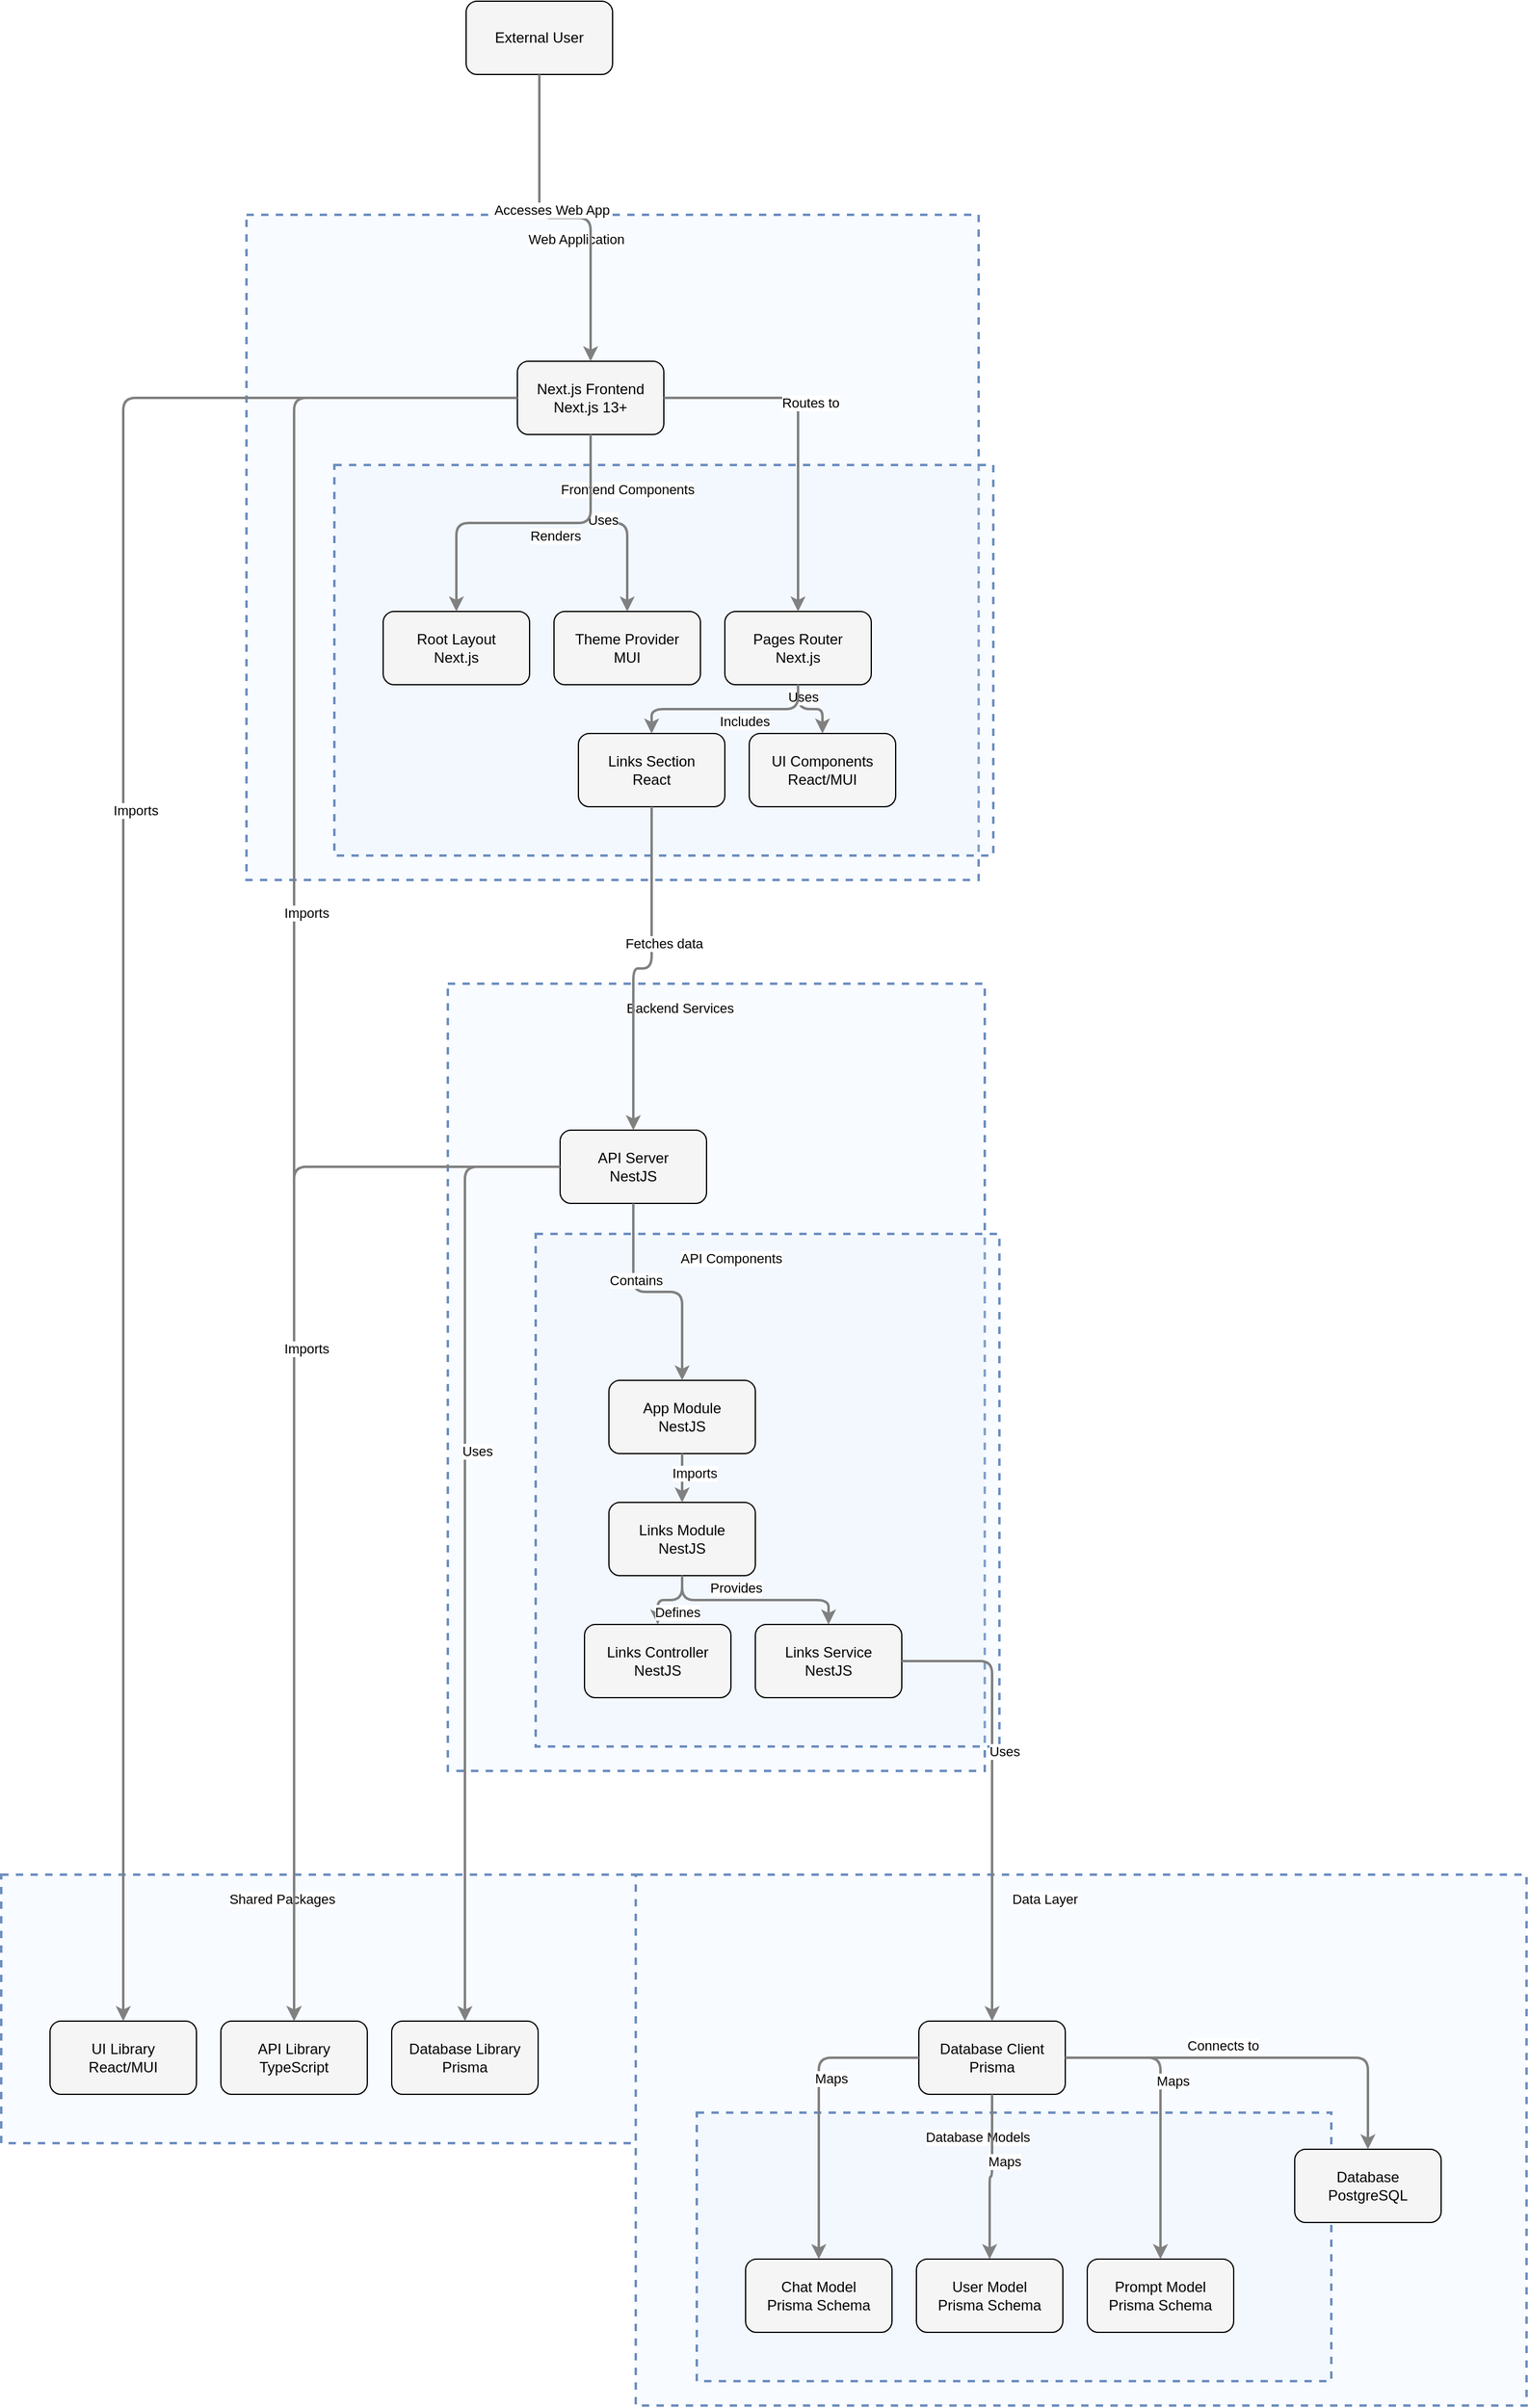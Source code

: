 <?xml version="1.0" encoding="UTF-8"?>
      <mxfile version="14.6.5" type="device">
        <diagram id="codeviz-diagram" name="System Diagram">
          <mxGraphModel dx="1000" dy="1000" grid="1" gridSize="10" guides="1" tooltips="1" connect="1" arrows="1" fold="1" page="1" pageScale="1" pageWidth="1169" pageHeight="827" math="0" shadow="0">
            <root>
              <mxCell id="0"/>
              <mxCell id="1" parent="0"/>
              <mxCell id="subGraph4" value="" style="html=1;whiteSpace=wrap;container=1;fillColor=#dae8fc;strokeColor=#6c8ebf;dashed=1;fillOpacity=20;strokeWidth=2;containerType=none;recursiveResize=0;movable=1;resizable=1;autosize=0;dropTarget=0" vertex="1" parent="subGraph5">
                <mxGeometry x="50" y="195" width="520" height="220" as="geometry"/>
              </mxCell>
              <mxCell id="subGraph4_label" value="Database Models" style="edgeLabel;html=1;align=center;verticalAlign=middle;resizable=0;labelBackgroundColor=white;spacing=5" vertex="1" parent="subGraph5">
                <mxGeometry x="58" y="203" width="444" height="24" as="geometry"/>
              </mxCell>
<mxCell id="subGraph2" value="" style="html=1;whiteSpace=wrap;container=1;fillColor=#dae8fc;strokeColor=#6c8ebf;dashed=1;fillOpacity=20;strokeWidth=2;containerType=none;recursiveResize=0;movable=1;resizable=1;autosize=0;dropTarget=0" vertex="1" parent="subGraph3">
                <mxGeometry x="72" y="205" width="380" height="420" as="geometry"/>
              </mxCell>
              <mxCell id="subGraph2_label" value="API Components" style="edgeLabel;html=1;align=center;verticalAlign=middle;resizable=0;labelBackgroundColor=white;spacing=5" vertex="1" parent="subGraph3">
                <mxGeometry x="80" y="213" width="304" height="24" as="geometry"/>
              </mxCell>
<mxCell id="subGraph0" value="" style="html=1;whiteSpace=wrap;container=1;fillColor=#dae8fc;strokeColor=#6c8ebf;dashed=1;fillOpacity=20;strokeWidth=2;containerType=none;recursiveResize=0;movable=1;resizable=1;autosize=0;dropTarget=0" vertex="1" parent="subGraph1">
                <mxGeometry x="72" y="205" width="540" height="320" as="geometry"/>
              </mxCell>
              <mxCell id="subGraph0_label" value="Frontend Components" style="edgeLabel;html=1;align=center;verticalAlign=middle;resizable=0;labelBackgroundColor=white;spacing=5" vertex="1" parent="subGraph1">
                <mxGeometry x="80" y="213" width="464" height="24" as="geometry"/>
              </mxCell>
<mxCell id="subGraph6" value="" style="html=1;whiteSpace=wrap;container=1;fillColor=#dae8fc;strokeColor=#6c8ebf;dashed=1;fillOpacity=20;strokeWidth=2;containerType=none;recursiveResize=0;movable=1;resizable=1;autosize=0;dropTarget=0" vertex="1" parent="1">
                <mxGeometry x="22" y="1547" width="520" height="220" as="geometry"/>
              </mxCell>
              <mxCell id="subGraph6_label" value="Shared Packages" style="edgeLabel;html=1;align=center;verticalAlign=middle;resizable=0;labelBackgroundColor=white;spacing=5" vertex="1" parent="1">
                <mxGeometry x="30" y="1555" width="444" height="24" as="geometry"/>
              </mxCell>
<mxCell id="subGraph5" value="" style="html=1;whiteSpace=wrap;container=1;fillColor=#dae8fc;strokeColor=#6c8ebf;dashed=1;fillOpacity=20;strokeWidth=2;containerType=none;recursiveResize=0;movable=1;resizable=1;autosize=0;dropTarget=0" vertex="1" parent="1">
                <mxGeometry x="542" y="1547" width="730" height="435" as="geometry"/>
              </mxCell>
              <mxCell id="subGraph5_label" value="Data Layer" style="edgeLabel;html=1;align=center;verticalAlign=middle;resizable=0;labelBackgroundColor=white;spacing=5" vertex="1" parent="1">
                <mxGeometry x="550" y="1555" width="654" height="24" as="geometry"/>
              </mxCell>
<mxCell id="subGraph3" value="" style="html=1;whiteSpace=wrap;container=1;fillColor=#dae8fc;strokeColor=#6c8ebf;dashed=1;fillOpacity=20;strokeWidth=2;containerType=none;recursiveResize=0;movable=1;resizable=1;autosize=0;dropTarget=0" vertex="1" parent="1">
                <mxGeometry x="388" y="817" width="440" height="645" as="geometry"/>
              </mxCell>
              <mxCell id="subGraph3_label" value="Backend Services" style="edgeLabel;html=1;align=center;verticalAlign=middle;resizable=0;labelBackgroundColor=white;spacing=5" vertex="1" parent="1">
                <mxGeometry x="396" y="825" width="364" height="24" as="geometry"/>
              </mxCell>
<mxCell id="subGraph1" value="" style="html=1;whiteSpace=wrap;container=1;fillColor=#dae8fc;strokeColor=#6c8ebf;dashed=1;fillOpacity=20;strokeWidth=2;containerType=none;recursiveResize=0;movable=1;resizable=1;autosize=0;dropTarget=0" vertex="1" parent="1">
                <mxGeometry x="223" y="187" width="600" height="545" as="geometry"/>
              </mxCell>
              <mxCell id="subGraph1_label" value="Web Application" style="edgeLabel;html=1;align=center;verticalAlign=middle;resizable=0;labelBackgroundColor=white;spacing=5" vertex="1" parent="1">
                <mxGeometry x="231" y="195" width="524" height="24" as="geometry"/>
              </mxCell>
              <mxCell id="User" value="External User" style="rounded=1;whiteSpace=wrap;html=1;fillColor=#f5f5f5" vertex="1" parent="1">
                    <mxGeometry x="403" y="12" width="120" height="60" as="geometry"/>
                  </mxCell>
<mxCell id="NextApp" value="Next.js Frontend&lt;br&gt;Next.js 13+" style="rounded=1;whiteSpace=wrap;html=1;fillColor=#f5f5f5" vertex="1" parent="subGraph1">
                    <mxGeometry x="222" y="120" width="120" height="60" as="geometry"/>
                  </mxCell>
<mxCell id="ThemeProvider" value="Theme Provider&lt;br&gt;MUI" style="rounded=1;whiteSpace=wrap;html=1;fillColor=#f5f5f5" vertex="1" parent="subGraph0">
                    <mxGeometry x="180" y="120" width="120" height="60" as="geometry"/>
                  </mxCell>
<mxCell id="UIComponents" value="UI Components&lt;br&gt;React/MUI" style="rounded=1;whiteSpace=wrap;html=1;fillColor=#f5f5f5" vertex="1" parent="subGraph0">
                    <mxGeometry x="340" y="220" width="120" height="60" as="geometry"/>
                  </mxCell>
<mxCell id="Pages" value="Pages Router&lt;br&gt;Next.js" style="rounded=1;whiteSpace=wrap;html=1;fillColor=#f5f5f5" vertex="1" parent="subGraph0">
                    <mxGeometry x="320" y="120" width="120" height="60" as="geometry"/>
                  </mxCell>
<mxCell id="LayoutComponent" value="Root Layout&lt;br&gt;Next.js" style="rounded=1;whiteSpace=wrap;html=1;fillColor=#f5f5f5" vertex="1" parent="subGraph0">
                    <mxGeometry x="40" y="120" width="120" height="60" as="geometry"/>
                  </mxCell>
<mxCell id="LinksSection" value="Links Section&lt;br&gt;React" style="rounded=1;whiteSpace=wrap;html=1;fillColor=#f5f5f5" vertex="1" parent="subGraph0">
                    <mxGeometry x="200" y="220" width="120" height="60" as="geometry"/>
                  </mxCell>
<mxCell id="NestApp" value="API Server&lt;br&gt;NestJS" style="rounded=1;whiteSpace=wrap;html=1;fillColor=#f5f5f5" vertex="1" parent="subGraph3">
                    <mxGeometry x="92" y="120" width="120" height="60" as="geometry"/>
                  </mxCell>
<mxCell id="AppModule" value="App Module&lt;br&gt;NestJS" style="rounded=1;whiteSpace=wrap;html=1;fillColor=#f5f5f5" vertex="1" parent="subGraph2">
                    <mxGeometry x="60" y="120" width="120" height="60" as="geometry"/>
                  </mxCell>
<mxCell id="LinksModule" value="Links Module&lt;br&gt;NestJS" style="rounded=1;whiteSpace=wrap;html=1;fillColor=#f5f5f5" vertex="1" parent="subGraph2">
                    <mxGeometry x="60" y="220" width="120" height="60" as="geometry"/>
                  </mxCell>
<mxCell id="LinksController" value="Links Controller&lt;br&gt;NestJS" style="rounded=1;whiteSpace=wrap;html=1;fillColor=#f5f5f5" vertex="1" parent="subGraph2">
                    <mxGeometry x="40" y="320" width="120" height="60" as="geometry"/>
                  </mxCell>
<mxCell id="LinksService" value="Links Service&lt;br&gt;NestJS" style="rounded=1;whiteSpace=wrap;html=1;fillColor=#f5f5f5" vertex="1" parent="subGraph2">
                    <mxGeometry x="180" y="320" width="120" height="60" as="geometry"/>
                  </mxCell>
<mxCell id="Database" value="Database&lt;br&gt;PostgreSQL" style="rounded=1;whiteSpace=wrap;html=1;fillColor=#f5f5f5" vertex="1" parent="subGraph5">
                    <mxGeometry x="540" y="225" width="120" height="60" as="geometry"/>
                  </mxCell>
<mxCell id="PrismaClient" value="Database Client&lt;br&gt;Prisma" style="rounded=1;whiteSpace=wrap;html=1;fillColor=#f5f5f5" vertex="1" parent="subGraph5">
                    <mxGeometry x="232" y="120" width="120" height="60" as="geometry"/>
                  </mxCell>
<mxCell id="UserModel" value="User Model&lt;br&gt;Prisma Schema" style="rounded=1;whiteSpace=wrap;html=1;fillColor=#f5f5f5" vertex="1" parent="subGraph4">
                    <mxGeometry x="180" y="120" width="120" height="60" as="geometry"/>
                  </mxCell>
<mxCell id="PromptModel" value="Prompt Model&lt;br&gt;Prisma Schema" style="rounded=1;whiteSpace=wrap;html=1;fillColor=#f5f5f5" vertex="1" parent="subGraph4">
                    <mxGeometry x="320" y="120" width="120" height="60" as="geometry"/>
                  </mxCell>
<mxCell id="ChatModel" value="Chat Model&lt;br&gt;Prisma Schema" style="rounded=1;whiteSpace=wrap;html=1;fillColor=#f5f5f5" vertex="1" parent="subGraph4">
                    <mxGeometry x="40" y="120" width="120" height="60" as="geometry"/>
                  </mxCell>
<mxCell id="UILib" value="UI Library&lt;br&gt;React/MUI" style="rounded=1;whiteSpace=wrap;html=1;fillColor=#f5f5f5" vertex="1" parent="subGraph6">
                    <mxGeometry x="40" y="120" width="120" height="60" as="geometry"/>
                  </mxCell>
<mxCell id="APILib" value="API Library&lt;br&gt;TypeScript" style="rounded=1;whiteSpace=wrap;html=1;fillColor=#f5f5f5" vertex="1" parent="subGraph6">
                    <mxGeometry x="180" y="120" width="120" height="60" as="geometry"/>
                  </mxCell>
<mxCell id="DatabaseLib" value="Database Library&lt;br&gt;Prisma" style="rounded=1;whiteSpace=wrap;html=1;fillColor=#f5f5f5" vertex="1" parent="subGraph6">
                    <mxGeometry x="320" y="120" width="120" height="60" as="geometry"/>
                  </mxCell>
              <mxCell id="edge-L_User_NextApp_0" style="edgeStyle=orthogonalEdgeStyle;rounded=1;orthogonalLoop=1;jettySize=auto;html=1;strokeColor=#808080;strokeWidth=2;jumpStyle=arc;jumpSize=10;spacing=15;labelBackgroundColor=white;labelBorderColor=none" edge="1" parent="1" source="User" target="NextApp">
                  <mxGeometry relative="1" as="geometry"/>
                </mxCell>
                <mxCell id="edge-L_User_NextApp_0_label" value="Accesses Web App" style="edgeLabel;html=1;align=center;verticalAlign=middle;resizable=0;points=[];" vertex="1" connectable="0" parent="edge-L_User_NextApp_0">
                  <mxGeometry x="-0.2" y="10" relative="1" as="geometry">
                    <mxPoint as="offset"/>
                  </mxGeometry>
                </mxCell>
<mxCell id="edge-L_NextApp_ThemeProvider_1" style="edgeStyle=orthogonalEdgeStyle;rounded=1;orthogonalLoop=1;jettySize=auto;html=1;strokeColor=#808080;strokeWidth=2;jumpStyle=arc;jumpSize=10;spacing=15;labelBackgroundColor=white;labelBorderColor=none" edge="1" parent="1" source="NextApp" target="ThemeProvider">
                  <mxGeometry relative="1" as="geometry"/>
                </mxCell>
                <mxCell id="edge-L_NextApp_ThemeProvider_1_label" value="Uses" style="edgeLabel;html=1;align=center;verticalAlign=middle;resizable=0;points=[];" vertex="1" connectable="0" parent="edge-L_NextApp_ThemeProvider_1">
                  <mxGeometry x="-0.2" y="10" relative="1" as="geometry">
                    <mxPoint as="offset"/>
                  </mxGeometry>
                </mxCell>
<mxCell id="edge-L_NextApp_LayoutComponent_2" style="edgeStyle=orthogonalEdgeStyle;rounded=1;orthogonalLoop=1;jettySize=auto;html=1;strokeColor=#808080;strokeWidth=2;jumpStyle=arc;jumpSize=10;spacing=15;labelBackgroundColor=white;labelBorderColor=none" edge="1" parent="1" source="NextApp" target="LayoutComponent">
                  <mxGeometry relative="1" as="geometry"/>
                </mxCell>
                <mxCell id="edge-L_NextApp_LayoutComponent_2_label" value="Renders" style="edgeLabel;html=1;align=center;verticalAlign=middle;resizable=0;points=[];" vertex="1" connectable="0" parent="edge-L_NextApp_LayoutComponent_2">
                  <mxGeometry x="-0.2" y="10" relative="1" as="geometry">
                    <mxPoint as="offset"/>
                  </mxGeometry>
                </mxCell>
<mxCell id="edge-L_NextApp_Pages_3" style="edgeStyle=orthogonalEdgeStyle;rounded=1;orthogonalLoop=1;jettySize=auto;html=1;strokeColor=#808080;strokeWidth=2;jumpStyle=arc;jumpSize=10;spacing=15;labelBackgroundColor=white;labelBorderColor=none" edge="1" parent="1" source="NextApp" target="Pages">
                  <mxGeometry relative="1" as="geometry"/>
                </mxCell>
                <mxCell id="edge-L_NextApp_Pages_3_label" value="Routes to" style="edgeLabel;html=1;align=center;verticalAlign=middle;resizable=0;points=[];" vertex="1" connectable="0" parent="edge-L_NextApp_Pages_3">
                  <mxGeometry x="-0.2" y="10" relative="1" as="geometry">
                    <mxPoint as="offset"/>
                  </mxGeometry>
                </mxCell>
<mxCell id="edge-L_Pages_UIComponents_4" style="edgeStyle=orthogonalEdgeStyle;rounded=1;orthogonalLoop=1;jettySize=auto;html=1;strokeColor=#808080;strokeWidth=2;jumpStyle=arc;jumpSize=10;spacing=15;labelBackgroundColor=white;labelBorderColor=none" edge="1" parent="1" source="Pages" target="UIComponents">
                  <mxGeometry relative="1" as="geometry"/>
                </mxCell>
                <mxCell id="edge-L_Pages_UIComponents_4_label" value="Uses" style="edgeLabel;html=1;align=center;verticalAlign=middle;resizable=0;points=[];" vertex="1" connectable="0" parent="edge-L_Pages_UIComponents_4">
                  <mxGeometry x="-0.2" y="10" relative="1" as="geometry">
                    <mxPoint as="offset"/>
                  </mxGeometry>
                </mxCell>
<mxCell id="edge-L_Pages_LinksSection_5" style="edgeStyle=orthogonalEdgeStyle;rounded=1;orthogonalLoop=1;jettySize=auto;html=1;strokeColor=#808080;strokeWidth=2;jumpStyle=arc;jumpSize=10;spacing=15;labelBackgroundColor=white;labelBorderColor=none" edge="1" parent="1" source="Pages" target="LinksSection">
                  <mxGeometry relative="1" as="geometry"/>
                </mxCell>
                <mxCell id="edge-L_Pages_LinksSection_5_label" value="Includes" style="edgeLabel;html=1;align=center;verticalAlign=middle;resizable=0;points=[];" vertex="1" connectable="0" parent="edge-L_Pages_LinksSection_5">
                  <mxGeometry x="-0.2" y="10" relative="1" as="geometry">
                    <mxPoint as="offset"/>
                  </mxGeometry>
                </mxCell>
<mxCell id="edge-L_LinksSection_NestApp_6" style="edgeStyle=orthogonalEdgeStyle;rounded=1;orthogonalLoop=1;jettySize=auto;html=1;strokeColor=#808080;strokeWidth=2;jumpStyle=arc;jumpSize=10;spacing=15;labelBackgroundColor=white;labelBorderColor=none" edge="1" parent="1" source="LinksSection" target="NestApp">
                  <mxGeometry relative="1" as="geometry"/>
                </mxCell>
                <mxCell id="edge-L_LinksSection_NestApp_6_label" value="Fetches data" style="edgeLabel;html=1;align=center;verticalAlign=middle;resizable=0;points=[];" vertex="1" connectable="0" parent="edge-L_LinksSection_NestApp_6">
                  <mxGeometry x="-0.2" y="10" relative="1" as="geometry">
                    <mxPoint as="offset"/>
                  </mxGeometry>
                </mxCell>
<mxCell id="edge-L_NestApp_AppModule_7" style="edgeStyle=orthogonalEdgeStyle;rounded=1;orthogonalLoop=1;jettySize=auto;html=1;strokeColor=#808080;strokeWidth=2;jumpStyle=arc;jumpSize=10;spacing=15;labelBackgroundColor=white;labelBorderColor=none" edge="1" parent="1" source="NestApp" target="AppModule">
                  <mxGeometry relative="1" as="geometry"/>
                </mxCell>
                <mxCell id="edge-L_NestApp_AppModule_7_label" value="Contains" style="edgeLabel;html=1;align=center;verticalAlign=middle;resizable=0;points=[];" vertex="1" connectable="0" parent="edge-L_NestApp_AppModule_7">
                  <mxGeometry x="-0.2" y="10" relative="1" as="geometry">
                    <mxPoint as="offset"/>
                  </mxGeometry>
                </mxCell>
<mxCell id="edge-L_AppModule_LinksModule_8" style="edgeStyle=orthogonalEdgeStyle;rounded=1;orthogonalLoop=1;jettySize=auto;html=1;strokeColor=#808080;strokeWidth=2;jumpStyle=arc;jumpSize=10;spacing=15;labelBackgroundColor=white;labelBorderColor=none" edge="1" parent="1" source="AppModule" target="LinksModule">
                  <mxGeometry relative="1" as="geometry"/>
                </mxCell>
                <mxCell id="edge-L_AppModule_LinksModule_8_label" value="Imports" style="edgeLabel;html=1;align=center;verticalAlign=middle;resizable=0;points=[];" vertex="1" connectable="0" parent="edge-L_AppModule_LinksModule_8">
                  <mxGeometry x="-0.2" y="10" relative="1" as="geometry">
                    <mxPoint as="offset"/>
                  </mxGeometry>
                </mxCell>
<mxCell id="edge-L_LinksModule_LinksController_9" style="edgeStyle=orthogonalEdgeStyle;rounded=1;orthogonalLoop=1;jettySize=auto;html=1;strokeColor=#808080;strokeWidth=2;jumpStyle=arc;jumpSize=10;spacing=15;labelBackgroundColor=white;labelBorderColor=none" edge="1" parent="1" source="LinksModule" target="LinksController">
                  <mxGeometry relative="1" as="geometry"/>
                </mxCell>
                <mxCell id="edge-L_LinksModule_LinksController_9_label" value="Defines" style="edgeLabel;html=1;align=center;verticalAlign=middle;resizable=0;points=[];" vertex="1" connectable="0" parent="edge-L_LinksModule_LinksController_9">
                  <mxGeometry x="-0.2" y="10" relative="1" as="geometry">
                    <mxPoint as="offset"/>
                  </mxGeometry>
                </mxCell>
<mxCell id="edge-L_LinksModule_LinksService_10" style="edgeStyle=orthogonalEdgeStyle;rounded=1;orthogonalLoop=1;jettySize=auto;html=1;strokeColor=#808080;strokeWidth=2;jumpStyle=arc;jumpSize=10;spacing=15;labelBackgroundColor=white;labelBorderColor=none" edge="1" parent="1" source="LinksModule" target="LinksService">
                  <mxGeometry relative="1" as="geometry"/>
                </mxCell>
                <mxCell id="edge-L_LinksModule_LinksService_10_label" value="Provides" style="edgeLabel;html=1;align=center;verticalAlign=middle;resizable=0;points=[];" vertex="1" connectable="0" parent="edge-L_LinksModule_LinksService_10">
                  <mxGeometry x="-0.2" y="10" relative="1" as="geometry">
                    <mxPoint as="offset"/>
                  </mxGeometry>
                </mxCell>
<mxCell id="edge-L_LinksService_PrismaClient_11" style="edgeStyle=orthogonalEdgeStyle;rounded=1;orthogonalLoop=1;jettySize=auto;html=1;strokeColor=#808080;strokeWidth=2;jumpStyle=arc;jumpSize=10;spacing=15;labelBackgroundColor=white;labelBorderColor=none" edge="1" parent="1" source="LinksService" target="PrismaClient">
                  <mxGeometry relative="1" as="geometry"/>
                </mxCell>
                <mxCell id="edge-L_LinksService_PrismaClient_11_label" value="Uses" style="edgeLabel;html=1;align=center;verticalAlign=middle;resizable=0;points=[];" vertex="1" connectable="0" parent="edge-L_LinksService_PrismaClient_11">
                  <mxGeometry x="-0.2" y="10" relative="1" as="geometry">
                    <mxPoint as="offset"/>
                  </mxGeometry>
                </mxCell>
<mxCell id="edge-L_PrismaClient_Database_12" style="edgeStyle=orthogonalEdgeStyle;rounded=1;orthogonalLoop=1;jettySize=auto;html=1;strokeColor=#808080;strokeWidth=2;jumpStyle=arc;jumpSize=10;spacing=15;labelBackgroundColor=white;labelBorderColor=none" edge="1" parent="1" source="PrismaClient" target="Database">
                  <mxGeometry relative="1" as="geometry"/>
                </mxCell>
                <mxCell id="edge-L_PrismaClient_Database_12_label" value="Connects to" style="edgeLabel;html=1;align=center;verticalAlign=middle;resizable=0;points=[];" vertex="1" connectable="0" parent="edge-L_PrismaClient_Database_12">
                  <mxGeometry x="-0.2" y="10" relative="1" as="geometry">
                    <mxPoint as="offset"/>
                  </mxGeometry>
                </mxCell>
<mxCell id="edge-L_PrismaClient_UserModel_13" style="edgeStyle=orthogonalEdgeStyle;rounded=1;orthogonalLoop=1;jettySize=auto;html=1;strokeColor=#808080;strokeWidth=2;jumpStyle=arc;jumpSize=10;spacing=15;labelBackgroundColor=white;labelBorderColor=none" edge="1" parent="1" source="PrismaClient" target="UserModel">
                  <mxGeometry relative="1" as="geometry"/>
                </mxCell>
                <mxCell id="edge-L_PrismaClient_UserModel_13_label" value="Maps" style="edgeLabel;html=1;align=center;verticalAlign=middle;resizable=0;points=[];" vertex="1" connectable="0" parent="edge-L_PrismaClient_UserModel_13">
                  <mxGeometry x="-0.2" y="10" relative="1" as="geometry">
                    <mxPoint as="offset"/>
                  </mxGeometry>
                </mxCell>
<mxCell id="edge-L_PrismaClient_PromptModel_14" style="edgeStyle=orthogonalEdgeStyle;rounded=1;orthogonalLoop=1;jettySize=auto;html=1;strokeColor=#808080;strokeWidth=2;jumpStyle=arc;jumpSize=10;spacing=15;labelBackgroundColor=white;labelBorderColor=none" edge="1" parent="1" source="PrismaClient" target="PromptModel">
                  <mxGeometry relative="1" as="geometry"/>
                </mxCell>
                <mxCell id="edge-L_PrismaClient_PromptModel_14_label" value="Maps" style="edgeLabel;html=1;align=center;verticalAlign=middle;resizable=0;points=[];" vertex="1" connectable="0" parent="edge-L_PrismaClient_PromptModel_14">
                  <mxGeometry x="-0.2" y="10" relative="1" as="geometry">
                    <mxPoint as="offset"/>
                  </mxGeometry>
                </mxCell>
<mxCell id="edge-L_PrismaClient_ChatModel_15" style="edgeStyle=orthogonalEdgeStyle;rounded=1;orthogonalLoop=1;jettySize=auto;html=1;strokeColor=#808080;strokeWidth=2;jumpStyle=arc;jumpSize=10;spacing=15;labelBackgroundColor=white;labelBorderColor=none" edge="1" parent="1" source="PrismaClient" target="ChatModel">
                  <mxGeometry relative="1" as="geometry"/>
                </mxCell>
                <mxCell id="edge-L_PrismaClient_ChatModel_15_label" value="Maps" style="edgeLabel;html=1;align=center;verticalAlign=middle;resizable=0;points=[];" vertex="1" connectable="0" parent="edge-L_PrismaClient_ChatModel_15">
                  <mxGeometry x="-0.2" y="10" relative="1" as="geometry">
                    <mxPoint as="offset"/>
                  </mxGeometry>
                </mxCell>
<mxCell id="edge-L_NextApp_UILib_16" style="edgeStyle=orthogonalEdgeStyle;rounded=1;orthogonalLoop=1;jettySize=auto;html=1;strokeColor=#808080;strokeWidth=2;jumpStyle=arc;jumpSize=10;spacing=15;labelBackgroundColor=white;labelBorderColor=none" edge="1" parent="1" source="NextApp" target="UILib">
                  <mxGeometry relative="1" as="geometry"/>
                </mxCell>
                <mxCell id="edge-L_NextApp_UILib_16_label" value="Imports" style="edgeLabel;html=1;align=center;verticalAlign=middle;resizable=0;points=[];" vertex="1" connectable="0" parent="edge-L_NextApp_UILib_16">
                  <mxGeometry x="-0.2" y="10" relative="1" as="geometry">
                    <mxPoint as="offset"/>
                  </mxGeometry>
                </mxCell>
<mxCell id="edge-L_NextApp_APILib_17" style="edgeStyle=orthogonalEdgeStyle;rounded=1;orthogonalLoop=1;jettySize=auto;html=1;strokeColor=#808080;strokeWidth=2;jumpStyle=arc;jumpSize=10;spacing=15;labelBackgroundColor=white;labelBorderColor=none" edge="1" parent="1" source="NextApp" target="APILib">
                  <mxGeometry relative="1" as="geometry"/>
                </mxCell>
                <mxCell id="edge-L_NextApp_APILib_17_label" value="Imports" style="edgeLabel;html=1;align=center;verticalAlign=middle;resizable=0;points=[];" vertex="1" connectable="0" parent="edge-L_NextApp_APILib_17">
                  <mxGeometry x="-0.2" y="10" relative="1" as="geometry">
                    <mxPoint as="offset"/>
                  </mxGeometry>
                </mxCell>
<mxCell id="edge-L_NestApp_APILib_18" style="edgeStyle=orthogonalEdgeStyle;rounded=1;orthogonalLoop=1;jettySize=auto;html=1;strokeColor=#808080;strokeWidth=2;jumpStyle=arc;jumpSize=10;spacing=15;labelBackgroundColor=white;labelBorderColor=none" edge="1" parent="1" source="NestApp" target="APILib">
                  <mxGeometry relative="1" as="geometry"/>
                </mxCell>
                <mxCell id="edge-L_NestApp_APILib_18_label" value="Imports" style="edgeLabel;html=1;align=center;verticalAlign=middle;resizable=0;points=[];" vertex="1" connectable="0" parent="edge-L_NestApp_APILib_18">
                  <mxGeometry x="-0.2" y="10" relative="1" as="geometry">
                    <mxPoint as="offset"/>
                  </mxGeometry>
                </mxCell>
<mxCell id="edge-L_NestApp_DatabaseLib_19" style="edgeStyle=orthogonalEdgeStyle;rounded=1;orthogonalLoop=1;jettySize=auto;html=1;strokeColor=#808080;strokeWidth=2;jumpStyle=arc;jumpSize=10;spacing=15;labelBackgroundColor=white;labelBorderColor=none" edge="1" parent="1" source="NestApp" target="DatabaseLib">
                  <mxGeometry relative="1" as="geometry"/>
                </mxCell>
                <mxCell id="edge-L_NestApp_DatabaseLib_19_label" value="Uses" style="edgeLabel;html=1;align=center;verticalAlign=middle;resizable=0;points=[];" vertex="1" connectable="0" parent="edge-L_NestApp_DatabaseLib_19">
                  <mxGeometry x="-0.2" y="10" relative="1" as="geometry">
                    <mxPoint as="offset"/>
                  </mxGeometry>
                </mxCell>
            </root>
          </mxGraphModel>
        </diagram>
      </mxfile>